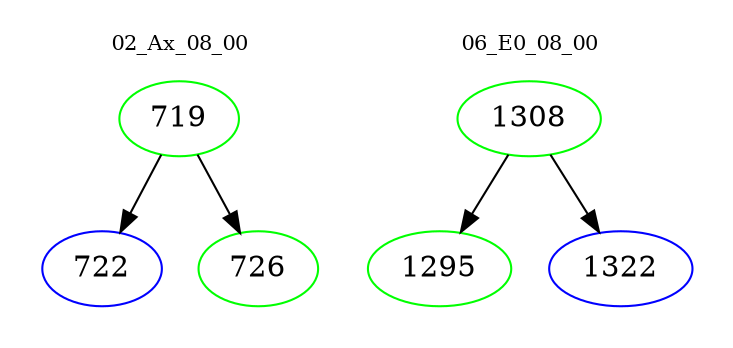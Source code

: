 digraph{
subgraph cluster_0 {
color = white
label = "02_Ax_08_00";
fontsize=10;
T0_719 [label="719", color="green"]
T0_719 -> T0_722 [color="black"]
T0_722 [label="722", color="blue"]
T0_719 -> T0_726 [color="black"]
T0_726 [label="726", color="green"]
}
subgraph cluster_1 {
color = white
label = "06_E0_08_00";
fontsize=10;
T1_1308 [label="1308", color="green"]
T1_1308 -> T1_1295 [color="black"]
T1_1295 [label="1295", color="green"]
T1_1308 -> T1_1322 [color="black"]
T1_1322 [label="1322", color="blue"]
}
}
